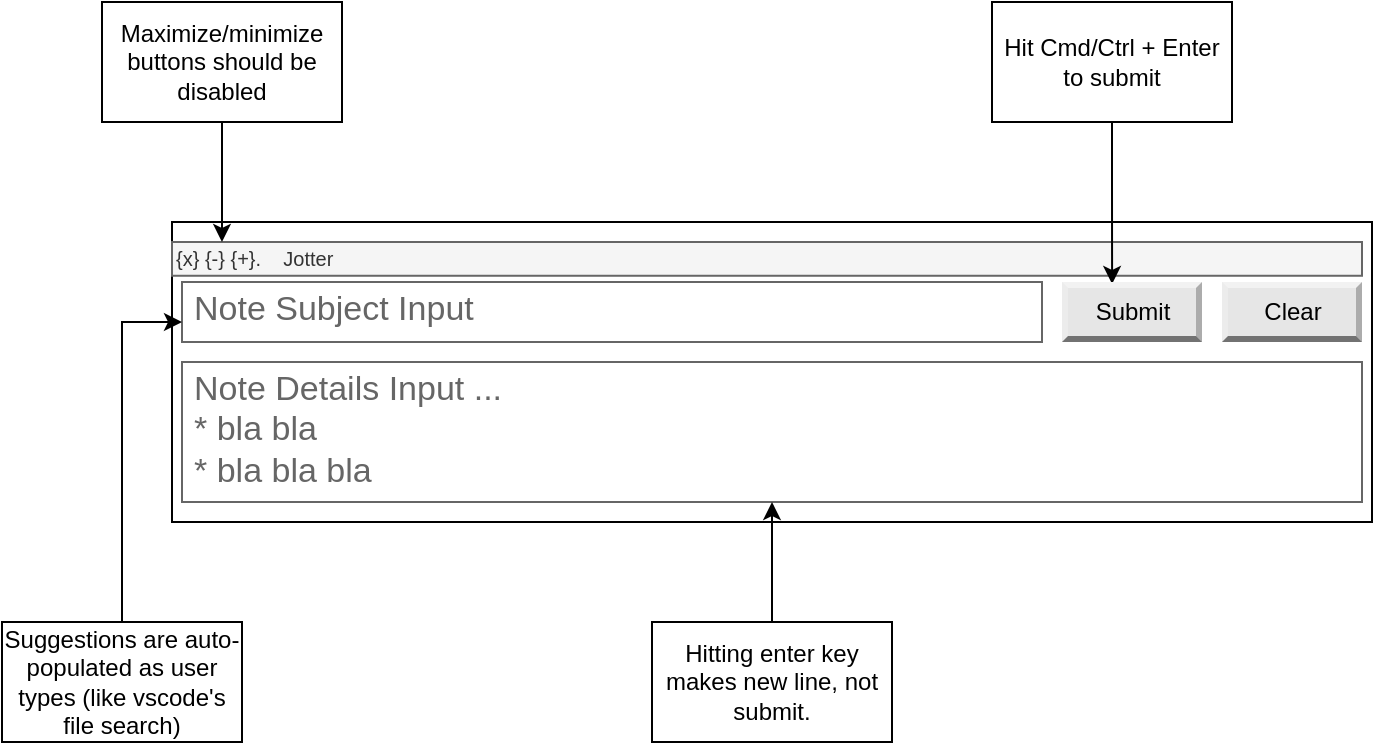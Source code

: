 <mxfile version="14.6.10" type="github">
  <diagram id="fm7uJtX2wPgWjjLjSXUf" name="Page-1">
    <mxGraphModel dx="946" dy="589" grid="1" gridSize="10" guides="1" tooltips="1" connect="1" arrows="1" fold="1" page="1" pageScale="1" pageWidth="850" pageHeight="1100" math="0" shadow="0">
      <root>
        <mxCell id="0" />
        <mxCell id="1" parent="0" />
        <mxCell id="C-zJFvTFS0_47l36XApt-1" value="" style="rounded=0;whiteSpace=wrap;html=1;" parent="1" vertex="1">
          <mxGeometry x="125" y="180" width="600" height="150" as="geometry" />
        </mxCell>
        <mxCell id="C-zJFvTFS0_47l36XApt-3" value="{x} {-} {+}.&amp;nbsp; &amp;nbsp; Jotter" style="whiteSpace=wrap;html=1;shadow=0;dashed=0;fontSize=10;align=left;fillColor=#f5f5f5;strokeColor=#666666;fontColor=#333333;" parent="1" vertex="1">
          <mxGeometry x="125" y="190" width="595" height="16.88" as="geometry" />
        </mxCell>
        <mxCell id="C-zJFvTFS0_47l36XApt-5" value="Note Subject Input" style="strokeWidth=1;shadow=0;dashed=0;align=center;html=1;shape=mxgraph.mockup.text.textBox;fontColor=#666666;align=left;fontSize=17;spacingLeft=4;spacingTop=-3;strokeColor=#666666;mainText=" parent="1" vertex="1">
          <mxGeometry x="130" y="210" width="430" height="30" as="geometry" />
        </mxCell>
        <mxCell id="C-zJFvTFS0_47l36XApt-6" value="Note Details Input ...&lt;br&gt;* bla bla&lt;br&gt;* bla bla bla" style="strokeWidth=1;shadow=0;dashed=0;align=center;html=1;shape=mxgraph.mockup.text.textBox;fontColor=#666666;align=left;fontSize=17;spacingLeft=4;spacingTop=-3;strokeColor=#666666;mainText=" parent="1" vertex="1">
          <mxGeometry x="130" y="250" width="590" height="70" as="geometry" />
        </mxCell>
        <mxCell id="C-zJFvTFS0_47l36XApt-12" value="Clear" style="labelPosition=center;verticalLabelPosition=middle;align=center;html=1;shape=mxgraph.basic.shaded_button;dx=3;fillColor=#E6E6E6;strokeColor=none;" parent="1" vertex="1">
          <mxGeometry x="650" y="210" width="70" height="30" as="geometry" />
        </mxCell>
        <mxCell id="SuUyuDqXD4qIBrt4IvF--4" style="edgeStyle=orthogonalEdgeStyle;rounded=0;orthogonalLoop=1;jettySize=auto;html=1;entryX=0.79;entryY=1.244;entryDx=0;entryDy=0;entryPerimeter=0;" edge="1" parent="1" source="C-zJFvTFS0_47l36XApt-13" target="C-zJFvTFS0_47l36XApt-3">
          <mxGeometry relative="1" as="geometry" />
        </mxCell>
        <mxCell id="C-zJFvTFS0_47l36XApt-13" value="Hit Cmd/Ctrl + Enter to submit" style="rounded=0;whiteSpace=wrap;html=1;" parent="1" vertex="1">
          <mxGeometry x="535" y="70" width="120" height="60" as="geometry" />
        </mxCell>
        <mxCell id="C-zJFvTFS0_47l36XApt-16" style="edgeStyle=orthogonalEdgeStyle;rounded=0;orthogonalLoop=1;jettySize=auto;html=1;" parent="1" source="C-zJFvTFS0_47l36XApt-15" target="C-zJFvTFS0_47l36XApt-6" edge="1">
          <mxGeometry relative="1" as="geometry" />
        </mxCell>
        <mxCell id="C-zJFvTFS0_47l36XApt-15" value="Hitting enter key makes new line, not submit." style="rounded=0;whiteSpace=wrap;html=1;" parent="1" vertex="1">
          <mxGeometry x="365" y="380" width="120" height="60" as="geometry" />
        </mxCell>
        <mxCell id="C-zJFvTFS0_47l36XApt-18" style="edgeStyle=orthogonalEdgeStyle;rounded=0;orthogonalLoop=1;jettySize=auto;html=1;entryX=0;entryY=0.667;entryDx=0;entryDy=0;entryPerimeter=0;" parent="1" source="C-zJFvTFS0_47l36XApt-17" target="C-zJFvTFS0_47l36XApt-5" edge="1">
          <mxGeometry relative="1" as="geometry" />
        </mxCell>
        <mxCell id="C-zJFvTFS0_47l36XApt-17" value="Suggestions are auto-populated as user types (like vscode&#39;s file search)" style="rounded=0;whiteSpace=wrap;html=1;" parent="1" vertex="1">
          <mxGeometry x="40" y="380" width="120" height="60" as="geometry" />
        </mxCell>
        <mxCell id="C-zJFvTFS0_47l36XApt-20" style="edgeStyle=orthogonalEdgeStyle;rounded=0;orthogonalLoop=1;jettySize=auto;html=1;entryX=0.042;entryY=0;entryDx=0;entryDy=0;entryPerimeter=0;" parent="1" source="C-zJFvTFS0_47l36XApt-19" target="C-zJFvTFS0_47l36XApt-3" edge="1">
          <mxGeometry relative="1" as="geometry" />
        </mxCell>
        <mxCell id="C-zJFvTFS0_47l36XApt-19" value="Maximize/minimize buttons should be disabled" style="rounded=0;whiteSpace=wrap;html=1;" parent="1" vertex="1">
          <mxGeometry x="90" y="70" width="120" height="60" as="geometry" />
        </mxCell>
        <mxCell id="SuUyuDqXD4qIBrt4IvF--2" value="Submit" style="labelPosition=center;verticalLabelPosition=middle;align=center;html=1;shape=mxgraph.basic.shaded_button;dx=3;fillColor=#E6E6E6;strokeColor=none;" vertex="1" parent="1">
          <mxGeometry x="570" y="210" width="70" height="30" as="geometry" />
        </mxCell>
      </root>
    </mxGraphModel>
  </diagram>
</mxfile>
